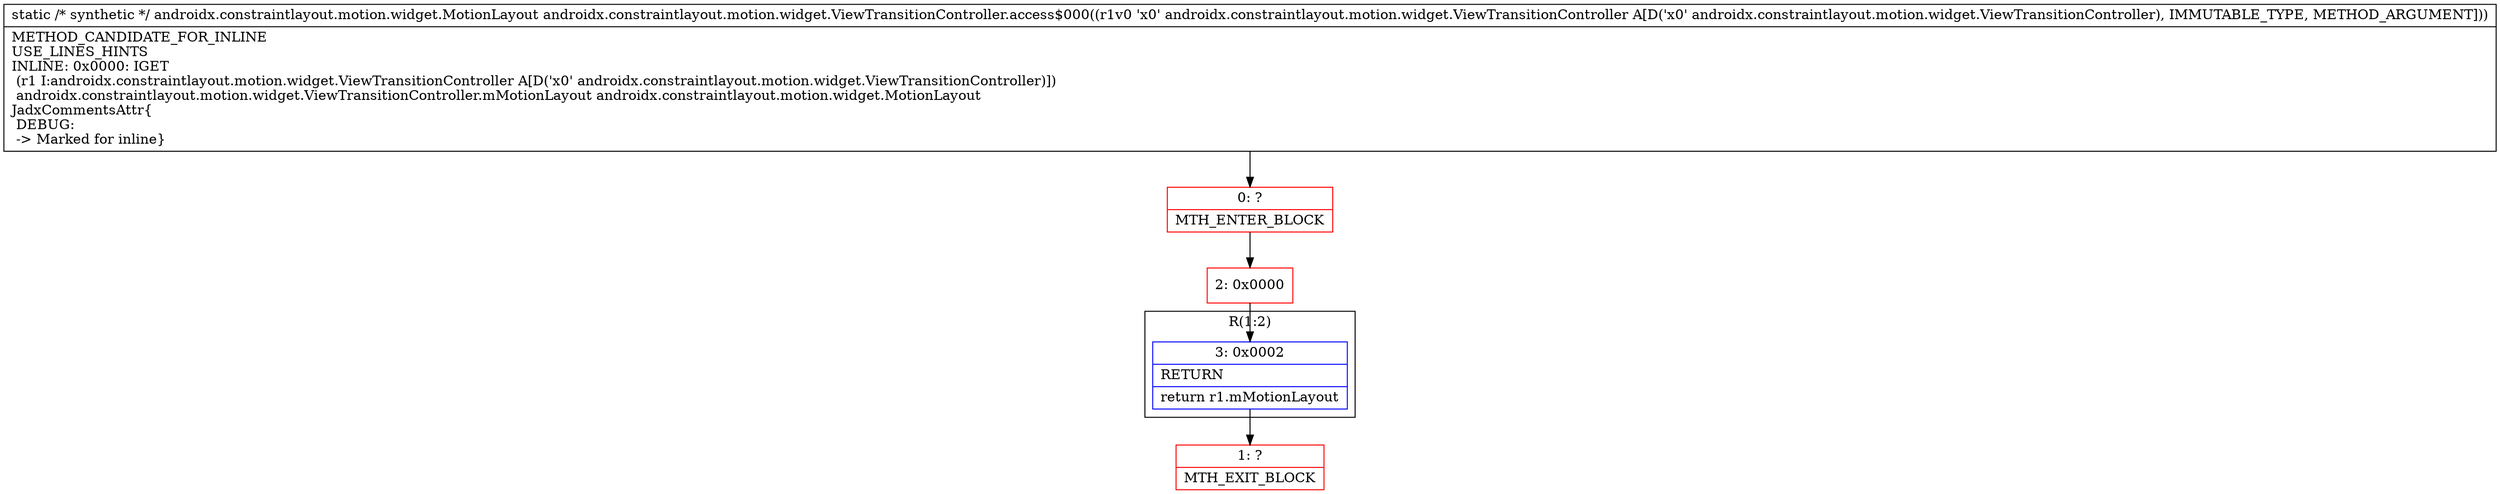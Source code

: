digraph "CFG forandroidx.constraintlayout.motion.widget.ViewTransitionController.access$000(Landroidx\/constraintlayout\/motion\/widget\/ViewTransitionController;)Landroidx\/constraintlayout\/motion\/widget\/MotionLayout;" {
subgraph cluster_Region_227760696 {
label = "R(1:2)";
node [shape=record,color=blue];
Node_3 [shape=record,label="{3\:\ 0x0002|RETURN\l|return r1.mMotionLayout\l}"];
}
Node_0 [shape=record,color=red,label="{0\:\ ?|MTH_ENTER_BLOCK\l}"];
Node_2 [shape=record,color=red,label="{2\:\ 0x0000}"];
Node_1 [shape=record,color=red,label="{1\:\ ?|MTH_EXIT_BLOCK\l}"];
MethodNode[shape=record,label="{static \/* synthetic *\/ androidx.constraintlayout.motion.widget.MotionLayout androidx.constraintlayout.motion.widget.ViewTransitionController.access$000((r1v0 'x0' androidx.constraintlayout.motion.widget.ViewTransitionController A[D('x0' androidx.constraintlayout.motion.widget.ViewTransitionController), IMMUTABLE_TYPE, METHOD_ARGUMENT]))  | METHOD_CANDIDATE_FOR_INLINE\lUSE_LINES_HINTS\lINLINE: 0x0000: IGET  \l  (r1 I:androidx.constraintlayout.motion.widget.ViewTransitionController A[D('x0' androidx.constraintlayout.motion.widget.ViewTransitionController)])\l androidx.constraintlayout.motion.widget.ViewTransitionController.mMotionLayout androidx.constraintlayout.motion.widget.MotionLayout\lJadxCommentsAttr\{\l DEBUG: \l \-\> Marked for inline\}\l}"];
MethodNode -> Node_0;Node_3 -> Node_1;
Node_0 -> Node_2;
Node_2 -> Node_3;
}


